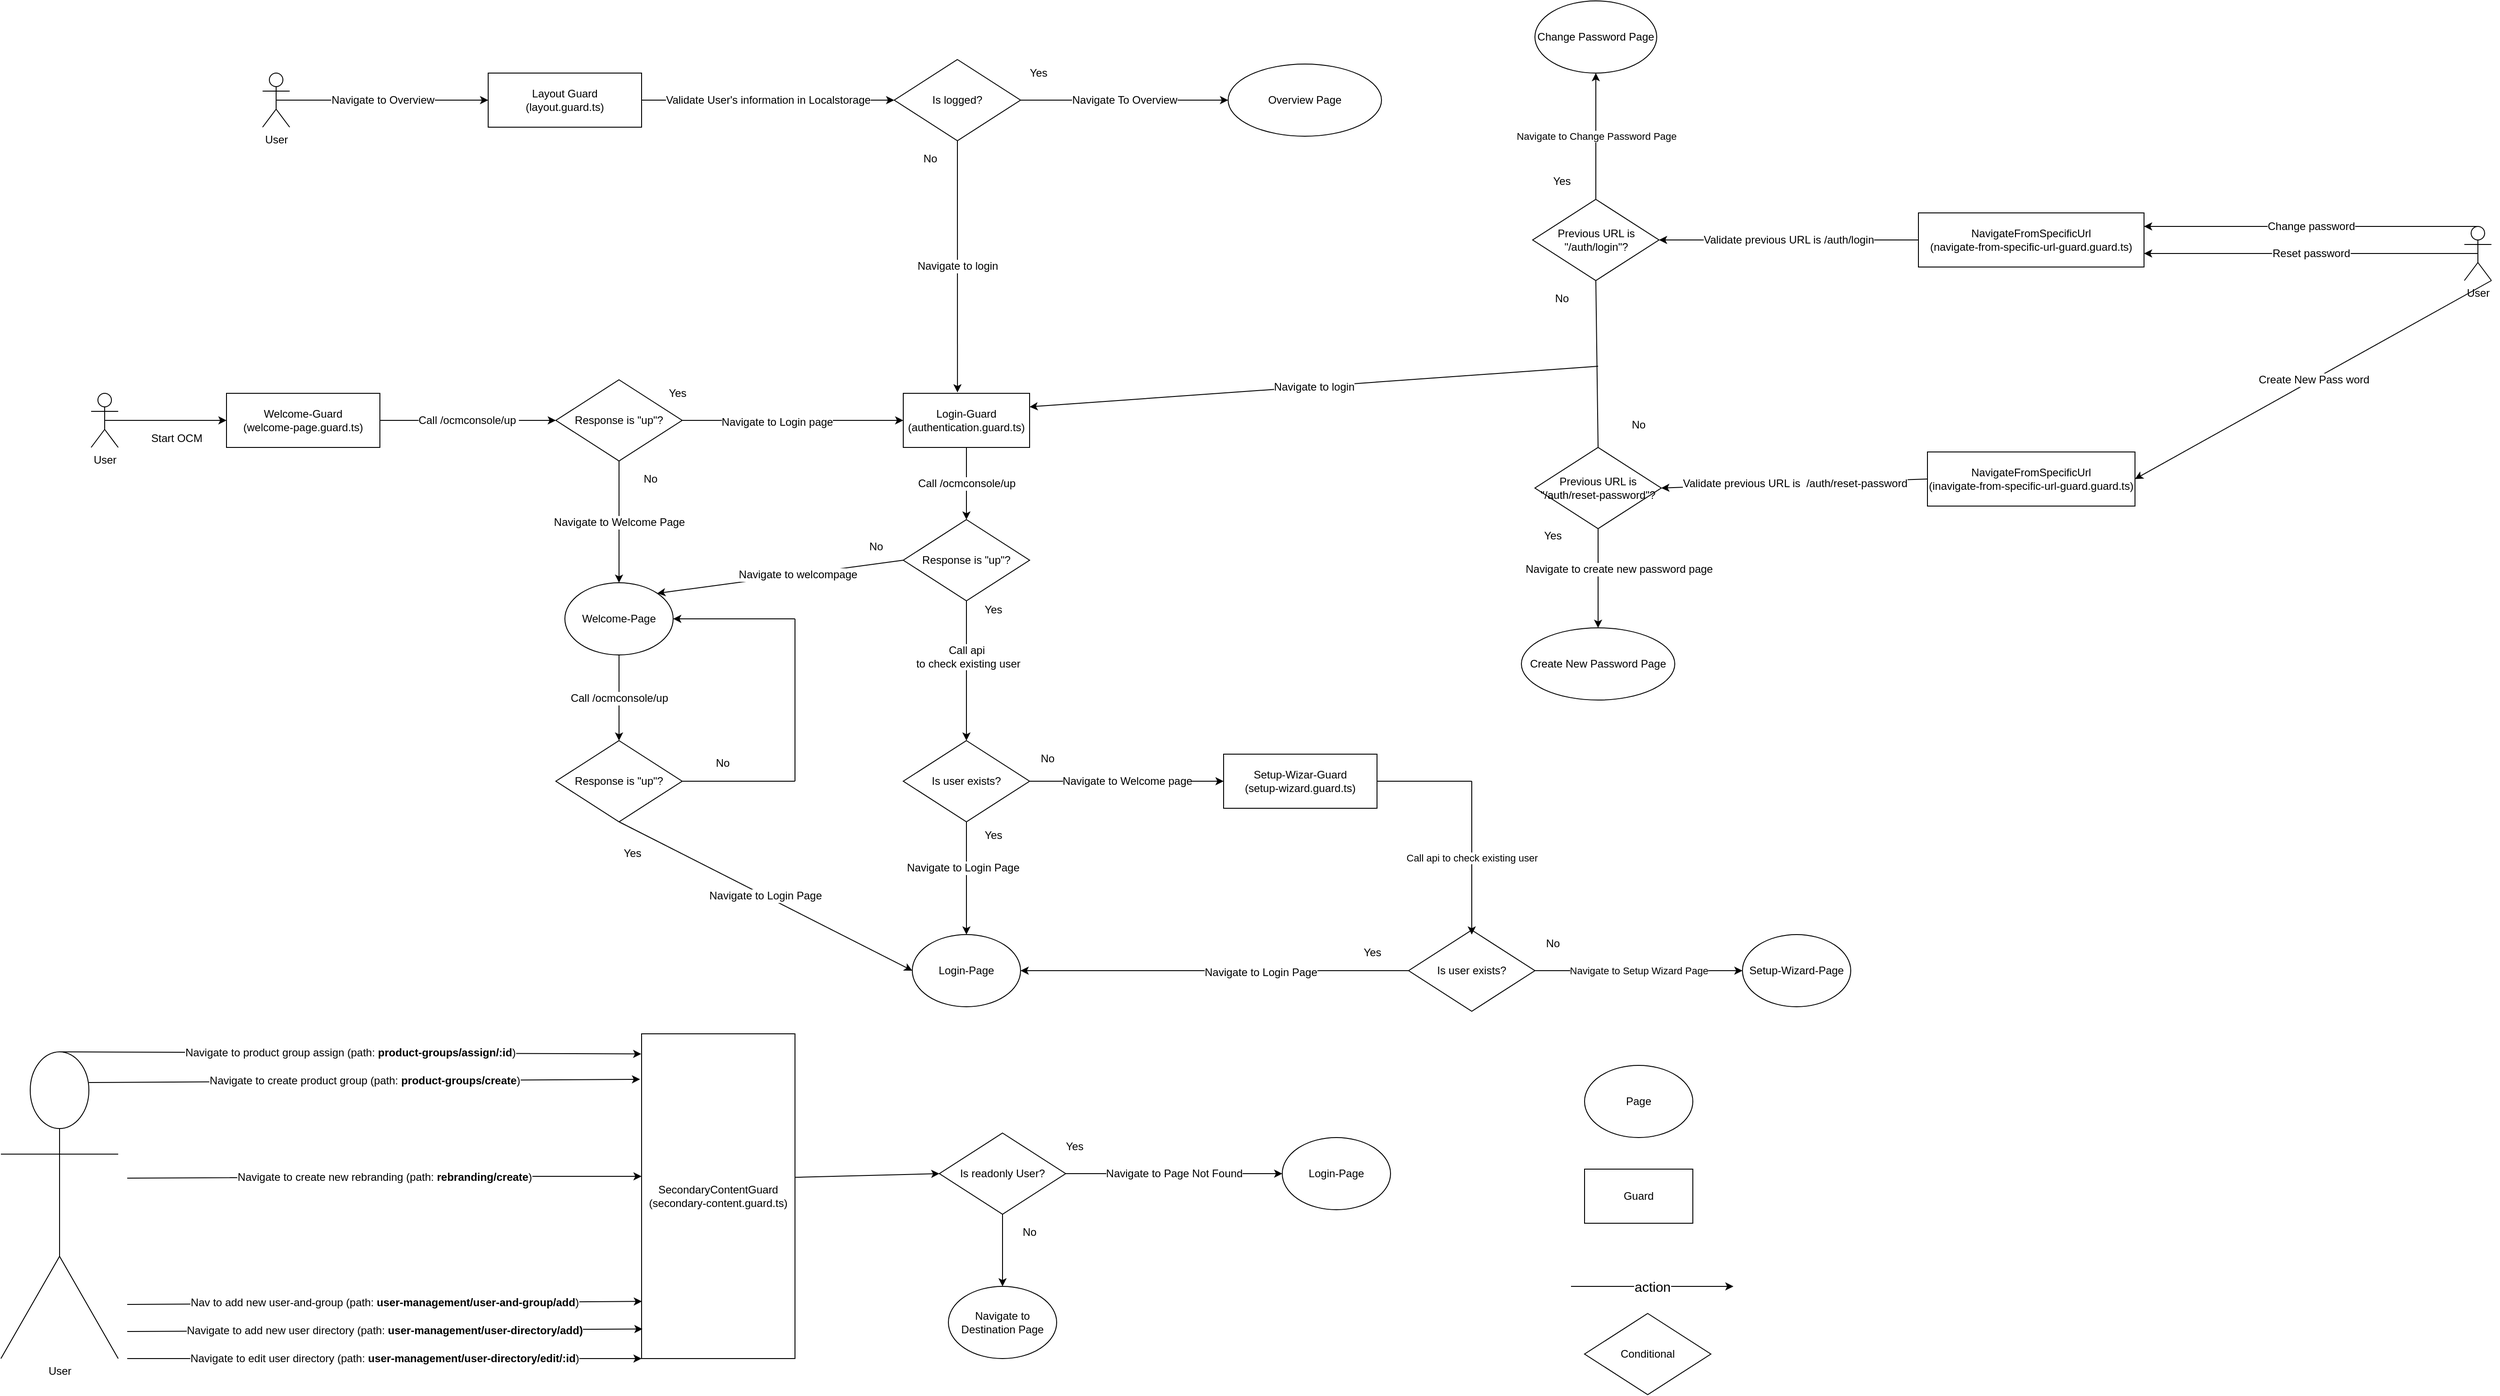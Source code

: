 <mxfile version="15.2.9" type="github">
  <diagram id="R2lEEEUBdFMjLlhIrx00" name="Page-1">
    <mxGraphModel dx="2035" dy="1266" grid="1" gridSize="10" guides="1" tooltips="1" connect="1" arrows="1" fold="1" page="0" pageScale="1" pageWidth="850" pageHeight="1100" math="0" shadow="0" extFonts="Permanent Marker^https://fonts.googleapis.com/css?family=Permanent+Marker">
      <root>
        <mxCell id="0" />
        <mxCell id="1" parent="0" />
        <mxCell id="M-KNJrDklRf5NZTeeunS-158" value="User&lt;br&gt;" style="shape=umlActor;verticalLabelPosition=bottom;verticalAlign=top;html=1;outlineConnect=0;sketch=0;direction=east;" vertex="1" parent="1">
          <mxGeometry x="2410" y="-135" width="30" height="60" as="geometry" />
        </mxCell>
        <mxCell id="M-KNJrDklRf5NZTeeunS-159" value="NavigateFromSpecificUrl&lt;br&gt;(navigate-from-specific-url-guard.guard.ts)" style="rounded=0;whiteSpace=wrap;html=1;sketch=0;direction=east;" vertex="1" parent="1">
          <mxGeometry x="1805" y="-150" width="250" height="60" as="geometry" />
        </mxCell>
        <mxCell id="M-KNJrDklRf5NZTeeunS-160" value="Change password" style="endArrow=classic;html=1;fontSize=12;exitX=0.5;exitY=0;exitDx=0;exitDy=0;exitPerimeter=0;sketch=0;entryX=1;entryY=0.25;entryDx=0;entryDy=0;" edge="1" parent="1" source="M-KNJrDklRf5NZTeeunS-158" target="M-KNJrDklRf5NZTeeunS-159">
          <mxGeometry relative="1" as="geometry">
            <mxPoint x="1205" y="-225" as="sourcePoint" />
            <mxPoint x="2220" y="-40" as="targetPoint" />
          </mxGeometry>
        </mxCell>
        <mxCell id="M-KNJrDklRf5NZTeeunS-161" value="Previous URL is &quot;/auth/login&quot;?" style="rhombus;whiteSpace=wrap;html=1;sketch=0;direction=east;" vertex="1" parent="1">
          <mxGeometry x="1377.5" y="-165" width="140" height="90" as="geometry" />
        </mxCell>
        <mxCell id="M-KNJrDklRf5NZTeeunS-162" value="Validate previous URL is /auth/login" style="endArrow=classic;html=1;fontSize=12;entryX=1;entryY=0.5;entryDx=0;entryDy=0;exitX=0;exitY=0.5;exitDx=0;exitDy=0;sketch=0;" edge="1" parent="1" source="M-KNJrDklRf5NZTeeunS-159" target="M-KNJrDklRf5NZTeeunS-161">
          <mxGeometry relative="1" as="geometry">
            <mxPoint x="1365" y="35" as="sourcePoint" />
            <mxPoint x="1605" y="35" as="targetPoint" />
          </mxGeometry>
        </mxCell>
        <mxCell id="M-KNJrDklRf5NZTeeunS-163" value="Change Password Page" style="ellipse;whiteSpace=wrap;html=1;sketch=0;direction=east;" vertex="1" parent="1">
          <mxGeometry x="1380" y="-385" width="135" height="80" as="geometry" />
        </mxCell>
        <mxCell id="M-KNJrDklRf5NZTeeunS-165" value="Navigate to Change Password Page" style="endArrow=classic;html=1;startArrow=none;sketch=0;entryX=0.5;entryY=1;entryDx=0;entryDy=0;exitX=0.5;exitY=0;exitDx=0;exitDy=0;" edge="1" parent="1" source="M-KNJrDklRf5NZTeeunS-161" target="M-KNJrDklRf5NZTeeunS-163">
          <mxGeometry width="50" height="50" relative="1" as="geometry">
            <mxPoint x="1445" y="35" as="sourcePoint" />
            <mxPoint x="1535" y="-55" as="targetPoint" />
          </mxGeometry>
        </mxCell>
        <mxCell id="M-KNJrDklRf5NZTeeunS-171" value="NavigateFromSpecificUrl&lt;br&gt;(inavigate-from-specific-url-guard.guard.ts)" style="rounded=0;whiteSpace=wrap;html=1;sketch=0;direction=east;" vertex="1" parent="1">
          <mxGeometry x="1815" y="115" width="230" height="60" as="geometry" />
        </mxCell>
        <mxCell id="M-KNJrDklRf5NZTeeunS-172" value="Previous URL is &quot;/auth/reset-password&quot;?" style="rhombus;whiteSpace=wrap;html=1;sketch=0;direction=east;" vertex="1" parent="1">
          <mxGeometry x="1380" y="110" width="140" height="90" as="geometry" />
        </mxCell>
        <mxCell id="M-KNJrDklRf5NZTeeunS-173" value="Validate previous URL is&amp;nbsp; /auth/reset-password" style="endArrow=classic;html=1;fontSize=12;exitX=0;exitY=0.5;exitDx=0;exitDy=0;sketch=0;entryX=1;entryY=0.5;entryDx=0;entryDy=0;" edge="1" parent="1" source="M-KNJrDklRf5NZTeeunS-171" target="M-KNJrDklRf5NZTeeunS-172">
          <mxGeometry relative="1" as="geometry">
            <mxPoint x="1365" y="280" as="sourcePoint" />
            <mxPoint x="1560" y="180" as="targetPoint" />
          </mxGeometry>
        </mxCell>
        <mxCell id="M-KNJrDklRf5NZTeeunS-174" value="Create New Password Page" style="ellipse;whiteSpace=wrap;html=1;sketch=0;direction=east;" vertex="1" parent="1">
          <mxGeometry x="1365" y="310" width="170" height="80" as="geometry" />
        </mxCell>
        <mxCell id="M-KNJrDklRf5NZTeeunS-175" value="" style="endArrow=classic;html=1;startArrow=none;entryX=0.5;entryY=0;entryDx=0;entryDy=0;sketch=0;exitX=0.5;exitY=1;exitDx=0;exitDy=0;" edge="1" parent="1" source="M-KNJrDklRf5NZTeeunS-172" target="M-KNJrDklRf5NZTeeunS-174">
          <mxGeometry width="50" height="50" relative="1" as="geometry">
            <mxPoint x="1370" y="240" as="sourcePoint" />
            <mxPoint x="2225" y="305" as="targetPoint" />
          </mxGeometry>
        </mxCell>
        <mxCell id="M-KNJrDklRf5NZTeeunS-176" value="Navigate to create new password page" style="edgeLabel;html=1;align=center;verticalAlign=middle;resizable=0;points=[];fontSize=12;" vertex="1" connectable="0" parent="M-KNJrDklRf5NZTeeunS-175">
          <mxGeometry x="-0.184" y="-4" relative="1" as="geometry">
            <mxPoint x="27" as="offset" />
          </mxGeometry>
        </mxCell>
        <mxCell id="M-KNJrDklRf5NZTeeunS-177" value="Yes" style="text;html=1;strokeColor=none;fillColor=none;align=center;verticalAlign=middle;whiteSpace=wrap;rounded=0;sketch=0;direction=east;" vertex="1" parent="1">
          <mxGeometry x="1310" y="200" width="180" height="15" as="geometry" />
        </mxCell>
        <mxCell id="M-KNJrDklRf5NZTeeunS-180" value="No" style="text;html=1;strokeColor=none;fillColor=none;align=center;verticalAlign=middle;whiteSpace=wrap;rounded=0;sketch=0;direction=east;" vertex="1" parent="1">
          <mxGeometry x="1405" y="70" width="180" height="30" as="geometry" />
        </mxCell>
        <mxCell id="M-KNJrDklRf5NZTeeunS-181" value="Create New Pass word" style="endArrow=classic;html=1;fontSize=12;entryX=1;entryY=0.5;entryDx=0;entryDy=0;exitX=1;exitY=1;exitDx=0;exitDy=0;sketch=0;exitPerimeter=0;" edge="1" parent="1" source="M-KNJrDklRf5NZTeeunS-158" target="M-KNJrDklRf5NZTeeunS-171">
          <mxGeometry relative="1" as="geometry">
            <mxPoint x="1005" y="-105" as="sourcePoint" />
            <mxPoint x="1245" y="-105" as="targetPoint" />
          </mxGeometry>
        </mxCell>
        <mxCell id="M-KNJrDklRf5NZTeeunS-182" value="Reset password" style="endArrow=classic;html=1;fontSize=12;entryX=1;entryY=0.75;entryDx=0;entryDy=0;exitX=0.5;exitY=0.5;exitDx=0;exitDy=0;sketch=0;exitPerimeter=0;" edge="1" parent="1" source="M-KNJrDklRf5NZTeeunS-158" target="M-KNJrDklRf5NZTeeunS-159">
          <mxGeometry relative="1" as="geometry">
            <mxPoint x="997.5" y="-129" as="sourcePoint" />
            <mxPoint x="1242.93" y="-127.02" as="targetPoint" />
          </mxGeometry>
        </mxCell>
        <mxCell id="M-KNJrDklRf5NZTeeunS-3" value="" style="endArrow=classic;html=1;exitX=0.5;exitY=0.5;exitDx=0;exitDy=0;exitPerimeter=0;entryX=0;entryY=0.5;entryDx=0;entryDy=0;" edge="1" parent="1" source="M-KNJrDklRf5NZTeeunS-4" target="M-KNJrDklRf5NZTeeunS-6">
          <mxGeometry width="50" height="50" relative="1" as="geometry">
            <mxPoint x="-30" y="80" as="sourcePoint" />
            <mxPoint x="-50" y="80" as="targetPoint" />
          </mxGeometry>
        </mxCell>
        <mxCell id="M-KNJrDklRf5NZTeeunS-4" value="User&lt;br&gt;" style="shape=umlActor;verticalLabelPosition=bottom;verticalAlign=top;html=1;outlineConnect=0;" vertex="1" parent="1">
          <mxGeometry x="-220" y="50" width="30" height="60" as="geometry" />
        </mxCell>
        <mxCell id="M-KNJrDklRf5NZTeeunS-5" value="Start OCM" style="text;html=1;strokeColor=none;fillColor=none;align=center;verticalAlign=middle;whiteSpace=wrap;rounded=0;" vertex="1" parent="1">
          <mxGeometry x="-160" y="90" width="70" height="20" as="geometry" />
        </mxCell>
        <mxCell id="M-KNJrDklRf5NZTeeunS-6" value="Welcome-Guard&lt;br&gt;(welcome-page.guard.ts)" style="rounded=0;whiteSpace=wrap;html=1;" vertex="1" parent="1">
          <mxGeometry x="-70" y="50" width="170" height="60" as="geometry" />
        </mxCell>
        <mxCell id="M-KNJrDklRf5NZTeeunS-7" value="" style="endArrow=classic;html=1;entryX=0;entryY=0.5;entryDx=0;entryDy=0;exitX=1;exitY=0.5;exitDx=0;exitDy=0;" edge="1" parent="1" source="M-KNJrDklRf5NZTeeunS-41" target="M-KNJrDklRf5NZTeeunS-9">
          <mxGeometry width="50" height="50" relative="1" as="geometry">
            <mxPoint x="480" y="80" as="sourcePoint" />
            <mxPoint x="600" y="80" as="targetPoint" />
          </mxGeometry>
        </mxCell>
        <mxCell id="M-KNJrDklRf5NZTeeunS-54" value="Text" style="edgeLabel;html=1;align=center;verticalAlign=middle;resizable=0;points=[];" vertex="1" connectable="0" parent="M-KNJrDklRf5NZTeeunS-7">
          <mxGeometry x="-0.2" y="-3" relative="1" as="geometry">
            <mxPoint as="offset" />
          </mxGeometry>
        </mxCell>
        <mxCell id="M-KNJrDklRf5NZTeeunS-55" value="Text" style="edgeLabel;html=1;align=center;verticalAlign=middle;resizable=0;points=[];" vertex="1" connectable="0" parent="M-KNJrDklRf5NZTeeunS-7">
          <mxGeometry x="-0.167" y="-5" relative="1" as="geometry">
            <mxPoint as="offset" />
          </mxGeometry>
        </mxCell>
        <mxCell id="M-KNJrDklRf5NZTeeunS-56" value="&lt;span style=&quot;font-size: 12px;&quot;&gt;Navigate to Login page&lt;/span&gt;" style="edgeLabel;html=1;align=center;verticalAlign=middle;resizable=0;points=[];fontSize=12;" vertex="1" connectable="0" parent="M-KNJrDklRf5NZTeeunS-7">
          <mxGeometry x="-0.143" y="-2" relative="1" as="geometry">
            <mxPoint as="offset" />
          </mxGeometry>
        </mxCell>
        <mxCell id="M-KNJrDklRf5NZTeeunS-9" value="Login-Guard&lt;br&gt;(authentication.guard.ts)&lt;br&gt;" style="rounded=0;whiteSpace=wrap;html=1;" vertex="1" parent="1">
          <mxGeometry x="680" y="50" width="140" height="60" as="geometry" />
        </mxCell>
        <mxCell id="M-KNJrDklRf5NZTeeunS-12" value="Welcome-Page" style="ellipse;whiteSpace=wrap;html=1;" vertex="1" parent="1">
          <mxGeometry x="305" y="260" width="120" height="80" as="geometry" />
        </mxCell>
        <mxCell id="M-KNJrDklRf5NZTeeunS-16" value="Login-Page" style="ellipse;whiteSpace=wrap;html=1;" vertex="1" parent="1">
          <mxGeometry x="690" y="650" width="120" height="80" as="geometry" />
        </mxCell>
        <mxCell id="M-KNJrDklRf5NZTeeunS-23" value="Response is &quot;up&quot;?" style="rhombus;whiteSpace=wrap;html=1;" vertex="1" parent="1">
          <mxGeometry x="680" y="190" width="140" height="90" as="geometry" />
        </mxCell>
        <mxCell id="M-KNJrDklRf5NZTeeunS-25" value="&lt;font style=&quot;font-size: 12px&quot;&gt;Call /ocmconsole/up&lt;/font&gt;" style="endArrow=classic;html=1;entryX=0.5;entryY=0;entryDx=0;entryDy=0;exitX=0.5;exitY=1;exitDx=0;exitDy=0;" edge="1" parent="1" source="M-KNJrDklRf5NZTeeunS-9" target="M-KNJrDklRf5NZTeeunS-23">
          <mxGeometry width="50" height="50" relative="1" as="geometry">
            <mxPoint x="445" y="310" as="sourcePoint" />
            <mxPoint x="690" y="360" as="targetPoint" />
          </mxGeometry>
        </mxCell>
        <mxCell id="M-KNJrDklRf5NZTeeunS-26" value="" style="endArrow=classic;html=1;exitX=0.5;exitY=1;exitDx=0;exitDy=0;entryX=0.5;entryY=0;entryDx=0;entryDy=0;" edge="1" parent="1" source="M-KNJrDklRf5NZTeeunS-23" target="M-KNJrDklRf5NZTeeunS-30">
          <mxGeometry width="50" height="50" relative="1" as="geometry">
            <mxPoint x="740" y="340" as="sourcePoint" />
            <mxPoint x="750" y="360" as="targetPoint" />
          </mxGeometry>
        </mxCell>
        <mxCell id="M-KNJrDklRf5NZTeeunS-43" value="&lt;span style=&quot;font-size: 12px&quot;&gt;Call api&lt;br&gt;&amp;nbsp;to check existing user&lt;/span&gt;" style="edgeLabel;html=1;align=center;verticalAlign=middle;resizable=0;points=[];" vertex="1" connectable="0" parent="M-KNJrDklRf5NZTeeunS-26">
          <mxGeometry x="-0.4" y="-4" relative="1" as="geometry">
            <mxPoint x="4" y="15" as="offset" />
          </mxGeometry>
        </mxCell>
        <mxCell id="M-KNJrDklRf5NZTeeunS-27" value="Yes" style="text;html=1;strokeColor=none;fillColor=none;align=center;verticalAlign=middle;whiteSpace=wrap;rounded=0;" vertex="1" parent="1">
          <mxGeometry x="690" y="480" width="180" height="20" as="geometry" />
        </mxCell>
        <mxCell id="M-KNJrDklRf5NZTeeunS-28" value="No" style="text;html=1;strokeColor=none;fillColor=none;align=center;verticalAlign=middle;whiteSpace=wrap;rounded=0;" vertex="1" parent="1">
          <mxGeometry x="560" y="210" width="180" height="20" as="geometry" />
        </mxCell>
        <mxCell id="M-KNJrDklRf5NZTeeunS-29" value="" style="endArrow=classic;html=1;exitX=0;exitY=0.5;exitDx=0;exitDy=0;entryX=1;entryY=0;entryDx=0;entryDy=0;" edge="1" parent="1" source="M-KNJrDklRf5NZTeeunS-23" target="M-KNJrDklRf5NZTeeunS-12">
          <mxGeometry width="50" height="50" relative="1" as="geometry">
            <mxPoint x="760" y="290" as="sourcePoint" />
            <mxPoint x="930" y="235" as="targetPoint" />
          </mxGeometry>
        </mxCell>
        <mxCell id="M-KNJrDklRf5NZTeeunS-45" value="&lt;span style=&quot;font-size: 12px&quot;&gt;Navigate to welcompage&lt;/span&gt;" style="edgeLabel;html=1;align=center;verticalAlign=middle;resizable=0;points=[];" vertex="1" connectable="0" parent="M-KNJrDklRf5NZTeeunS-29">
          <mxGeometry x="-0.143" relative="1" as="geometry">
            <mxPoint as="offset" />
          </mxGeometry>
        </mxCell>
        <mxCell id="M-KNJrDklRf5NZTeeunS-32" value="" style="endArrow=classic;html=1;exitX=0.5;exitY=1;exitDx=0;exitDy=0;entryX=0.5;entryY=0;entryDx=0;entryDy=0;startArrow=none;" edge="1" parent="1" source="M-KNJrDklRf5NZTeeunS-30" target="M-KNJrDklRf5NZTeeunS-16">
          <mxGeometry width="50" height="50" relative="1" as="geometry">
            <mxPoint x="750" y="450" as="sourcePoint" />
            <mxPoint x="750" y="530" as="targetPoint" />
          </mxGeometry>
        </mxCell>
        <mxCell id="M-KNJrDklRf5NZTeeunS-79" value="Navigate to Login Page" style="edgeLabel;html=1;align=center;verticalAlign=middle;resizable=0;points=[];fontSize=12;" vertex="1" connectable="0" parent="M-KNJrDklRf5NZTeeunS-32">
          <mxGeometry x="-0.184" y="-4" relative="1" as="geometry">
            <mxPoint as="offset" />
          </mxGeometry>
        </mxCell>
        <mxCell id="M-KNJrDklRf5NZTeeunS-33" value="Yes" style="text;html=1;strokeColor=none;fillColor=none;align=center;verticalAlign=middle;whiteSpace=wrap;rounded=0;" vertex="1" parent="1">
          <mxGeometry x="690" y="280" width="180" height="20" as="geometry" />
        </mxCell>
        <mxCell id="M-KNJrDklRf5NZTeeunS-36" value="&lt;font style=&quot;font-size: 12px&quot;&gt;Navigate to Welcome page&lt;/font&gt;" style="endArrow=classic;html=1;exitX=1;exitY=0.5;exitDx=0;exitDy=0;entryX=0;entryY=0.5;entryDx=0;entryDy=0;" edge="1" parent="1" source="M-KNJrDklRf5NZTeeunS-30" target="M-KNJrDklRf5NZTeeunS-39">
          <mxGeometry width="50" height="50" relative="1" as="geometry">
            <mxPoint x="830" y="245" as="sourcePoint" />
            <mxPoint x="960" y="405" as="targetPoint" />
          </mxGeometry>
        </mxCell>
        <mxCell id="M-KNJrDklRf5NZTeeunS-37" value="Setup-Wizard-Page" style="ellipse;whiteSpace=wrap;html=1;" vertex="1" parent="1">
          <mxGeometry x="1610" y="650" width="120" height="80" as="geometry" />
        </mxCell>
        <mxCell id="M-KNJrDklRf5NZTeeunS-38" value="No" style="text;html=1;strokeColor=none;fillColor=none;align=center;verticalAlign=middle;whiteSpace=wrap;rounded=0;" vertex="1" parent="1">
          <mxGeometry x="750" y="445" width="180" height="20" as="geometry" />
        </mxCell>
        <mxCell id="M-KNJrDklRf5NZTeeunS-39" value="Setup-Wizar-Guard&lt;br&gt;(setup-wizard.guard.ts)" style="rounded=0;whiteSpace=wrap;html=1;" vertex="1" parent="1">
          <mxGeometry x="1035" y="450" width="170" height="60" as="geometry" />
        </mxCell>
        <mxCell id="M-KNJrDklRf5NZTeeunS-41" value="Response is &quot;up&quot;?" style="rhombus;whiteSpace=wrap;html=1;" vertex="1" parent="1">
          <mxGeometry x="295" y="35" width="140" height="90" as="geometry" />
        </mxCell>
        <mxCell id="M-KNJrDklRf5NZTeeunS-42" value="&lt;font style=&quot;font-size: 12px&quot;&gt;Navigate to Welcome Page&lt;/font&gt;" style="endArrow=classic;html=1;exitX=0.5;exitY=1;exitDx=0;exitDy=0;entryX=0.5;entryY=0;entryDx=0;entryDy=0;" edge="1" parent="1" source="M-KNJrDklRf5NZTeeunS-41" target="M-KNJrDklRf5NZTeeunS-12">
          <mxGeometry width="50" height="50" relative="1" as="geometry">
            <mxPoint x="362.5" y="150" as="sourcePoint" />
            <mxPoint x="320" y="240" as="targetPoint" />
          </mxGeometry>
        </mxCell>
        <mxCell id="M-KNJrDklRf5NZTeeunS-30" value="Is user exists?" style="rhombus;whiteSpace=wrap;html=1;" vertex="1" parent="1">
          <mxGeometry x="680" y="435" width="140" height="90" as="geometry" />
        </mxCell>
        <mxCell id="M-KNJrDklRf5NZTeeunS-49" style="edgeStyle=orthogonalEdgeStyle;rounded=0;orthogonalLoop=1;jettySize=auto;html=1;exitX=0.5;exitY=1;exitDx=0;exitDy=0;" edge="1" parent="1" source="M-KNJrDklRf5NZTeeunS-38" target="M-KNJrDklRf5NZTeeunS-38">
          <mxGeometry relative="1" as="geometry" />
        </mxCell>
        <mxCell id="M-KNJrDklRf5NZTeeunS-50" value="Yes" style="text;html=1;strokeColor=none;fillColor=none;align=center;verticalAlign=middle;whiteSpace=wrap;rounded=0;" vertex="1" parent="1">
          <mxGeometry x="690" y="530" width="180" height="20" as="geometry" />
        </mxCell>
        <mxCell id="M-KNJrDklRf5NZTeeunS-51" value="&lt;font style=&quot;font-size: 12px&quot;&gt;Call /ocmconsole/up&amp;nbsp;&lt;/font&gt;" style="endArrow=classic;html=1;exitX=1;exitY=0.5;exitDx=0;exitDy=0;entryX=0;entryY=0.5;entryDx=0;entryDy=0;" edge="1" parent="1" source="M-KNJrDklRf5NZTeeunS-6" target="M-KNJrDklRf5NZTeeunS-41">
          <mxGeometry width="50" height="50" relative="1" as="geometry">
            <mxPoint x="390" y="215" as="sourcePoint" />
            <mxPoint x="395" y="280" as="targetPoint" />
          </mxGeometry>
        </mxCell>
        <mxCell id="M-KNJrDklRf5NZTeeunS-52" value="Yes" style="text;html=1;strokeColor=none;fillColor=none;align=center;verticalAlign=middle;whiteSpace=wrap;rounded=0;" vertex="1" parent="1">
          <mxGeometry x="340" y="40" width="180" height="20" as="geometry" />
        </mxCell>
        <mxCell id="M-KNJrDklRf5NZTeeunS-58" value="&#xa;&#xa;&lt;span style=&quot;color: rgb(0, 0, 0); font-family: helvetica; font-size: 12px; font-style: normal; font-weight: 400; letter-spacing: normal; text-align: center; text-indent: 0px; text-transform: none; word-spacing: 0px; background-color: rgb(255, 255, 255); display: inline; float: none;&quot;&gt;Response is &quot;up&quot;?&lt;/span&gt;&#xa;&#xa;" style="rhombus;whiteSpace=wrap;html=1;" vertex="1" parent="1">
          <mxGeometry x="295" y="435" width="140" height="90" as="geometry" />
        </mxCell>
        <mxCell id="M-KNJrDklRf5NZTeeunS-59" value="&lt;font style=&quot;font-size: 12px&quot;&gt;Call /ocmconsole/up&lt;/font&gt;" style="endArrow=classic;html=1;exitX=0.5;exitY=1;exitDx=0;exitDy=0;entryX=0.5;entryY=0;entryDx=0;entryDy=0;" edge="1" parent="1" source="M-KNJrDklRf5NZTeeunS-12" target="M-KNJrDklRf5NZTeeunS-58">
          <mxGeometry width="50" height="50" relative="1" as="geometry">
            <mxPoint x="375" y="135" as="sourcePoint" />
            <mxPoint x="375" y="270" as="targetPoint" />
          </mxGeometry>
        </mxCell>
        <mxCell id="M-KNJrDklRf5NZTeeunS-68" value="&lt;font style=&quot;font-size: 12px&quot;&gt;Navigate to Login Page&lt;/font&gt;" style="endArrow=classic;html=1;exitX=0.5;exitY=1;exitDx=0;exitDy=0;entryX=0;entryY=0.5;entryDx=0;entryDy=0;" edge="1" parent="1" source="M-KNJrDklRf5NZTeeunS-58" target="M-KNJrDklRf5NZTeeunS-16">
          <mxGeometry relative="1" as="geometry">
            <mxPoint x="610" y="360" as="sourcePoint" />
            <mxPoint x="710" y="360" as="targetPoint" />
          </mxGeometry>
        </mxCell>
        <mxCell id="M-KNJrDklRf5NZTeeunS-70" value="Yes" style="text;html=1;strokeColor=none;fillColor=none;align=center;verticalAlign=middle;whiteSpace=wrap;rounded=0;" vertex="1" parent="1">
          <mxGeometry x="290" y="550" width="180" height="20" as="geometry" />
        </mxCell>
        <mxCell id="M-KNJrDklRf5NZTeeunS-71" value="No" style="text;html=1;strokeColor=none;fillColor=none;align=center;verticalAlign=middle;whiteSpace=wrap;rounded=0;" vertex="1" parent="1">
          <mxGeometry x="310" y="135" width="180" height="20" as="geometry" />
        </mxCell>
        <mxCell id="M-KNJrDklRf5NZTeeunS-74" value="" style="endArrow=none;html=1;exitX=1;exitY=0.5;exitDx=0;exitDy=0;" edge="1" parent="1" source="M-KNJrDklRf5NZTeeunS-58">
          <mxGeometry width="50" height="50" relative="1" as="geometry">
            <mxPoint x="630" y="380" as="sourcePoint" />
            <mxPoint x="560" y="480" as="targetPoint" />
          </mxGeometry>
        </mxCell>
        <mxCell id="M-KNJrDklRf5NZTeeunS-75" value="" style="endArrow=classic;html=1;entryX=1;entryY=0.5;entryDx=0;entryDy=0;" edge="1" parent="1" target="M-KNJrDklRf5NZTeeunS-12">
          <mxGeometry width="50" height="50" relative="1" as="geometry">
            <mxPoint x="560" y="300" as="sourcePoint" />
            <mxPoint x="560" y="320" as="targetPoint" />
          </mxGeometry>
        </mxCell>
        <mxCell id="M-KNJrDklRf5NZTeeunS-76" value="" style="endArrow=none;html=1;" edge="1" parent="1">
          <mxGeometry width="50" height="50" relative="1" as="geometry">
            <mxPoint x="560" y="480" as="sourcePoint" />
            <mxPoint x="560" y="300" as="targetPoint" />
          </mxGeometry>
        </mxCell>
        <mxCell id="M-KNJrDklRf5NZTeeunS-77" value="No" style="text;html=1;strokeColor=none;fillColor=none;align=center;verticalAlign=middle;whiteSpace=wrap;rounded=0;" vertex="1" parent="1">
          <mxGeometry x="390" y="450" width="180" height="20" as="geometry" />
        </mxCell>
        <mxCell id="M-KNJrDklRf5NZTeeunS-80" value="Is user exists?" style="rhombus;whiteSpace=wrap;html=1;" vertex="1" parent="1">
          <mxGeometry x="1240" y="645" width="140" height="90" as="geometry" />
        </mxCell>
        <mxCell id="M-KNJrDklRf5NZTeeunS-87" value="" style="endArrow=classic;html=1;exitX=0;exitY=0.5;exitDx=0;exitDy=0;startArrow=none;entryX=1;entryY=0.5;entryDx=0;entryDy=0;" edge="1" parent="1" source="M-KNJrDklRf5NZTeeunS-80" target="M-KNJrDklRf5NZTeeunS-16">
          <mxGeometry width="50" height="50" relative="1" as="geometry">
            <mxPoint x="760" y="535" as="sourcePoint" />
            <mxPoint x="1530" y="650" as="targetPoint" />
          </mxGeometry>
        </mxCell>
        <mxCell id="M-KNJrDklRf5NZTeeunS-89" value="Text" style="edgeLabel;html=1;align=center;verticalAlign=middle;resizable=0;points=[];fontSize=12;" vertex="1" connectable="0" parent="M-KNJrDklRf5NZTeeunS-87">
          <mxGeometry x="-0.168" y="3" relative="1" as="geometry">
            <mxPoint as="offset" />
          </mxGeometry>
        </mxCell>
        <mxCell id="M-KNJrDklRf5NZTeeunS-90" value="Navigate to Login Page" style="edgeLabel;html=1;align=center;verticalAlign=middle;resizable=0;points=[];fontSize=12;" vertex="1" connectable="0" parent="M-KNJrDklRf5NZTeeunS-87">
          <mxGeometry x="-0.236" y="2" relative="1" as="geometry">
            <mxPoint as="offset" />
          </mxGeometry>
        </mxCell>
        <mxCell id="M-KNJrDklRf5NZTeeunS-91" value="" style="endArrow=none;html=1;fontSize=12;entryX=1;entryY=0.5;entryDx=0;entryDy=0;" edge="1" parent="1" target="M-KNJrDklRf5NZTeeunS-39">
          <mxGeometry width="50" height="50" relative="1" as="geometry">
            <mxPoint x="1310" y="480" as="sourcePoint" />
            <mxPoint x="1060" y="410" as="targetPoint" />
          </mxGeometry>
        </mxCell>
        <mxCell id="M-KNJrDklRf5NZTeeunS-92" value="" style="endArrow=classic;html=1;fontSize=12;" edge="1" parent="1">
          <mxGeometry relative="1" as="geometry">
            <mxPoint x="1310" y="480" as="sourcePoint" />
            <mxPoint x="1310" y="650" as="targetPoint" />
          </mxGeometry>
        </mxCell>
        <mxCell id="M-KNJrDklRf5NZTeeunS-93" value="Call api to check existing user" style="edgeLabel;resizable=0;html=1;align=center;verticalAlign=middle;" connectable="0" vertex="1" parent="M-KNJrDklRf5NZTeeunS-92">
          <mxGeometry relative="1" as="geometry" />
        </mxCell>
        <mxCell id="M-KNJrDklRf5NZTeeunS-94" value="Yes" style="text;html=1;strokeColor=none;fillColor=none;align=center;verticalAlign=middle;whiteSpace=wrap;rounded=0;" vertex="1" parent="1">
          <mxGeometry x="1110" y="660" width="180" height="20" as="geometry" />
        </mxCell>
        <mxCell id="M-KNJrDklRf5NZTeeunS-95" value="No" style="text;html=1;strokeColor=none;fillColor=none;align=center;verticalAlign=middle;whiteSpace=wrap;rounded=0;" vertex="1" parent="1">
          <mxGeometry x="1310" y="650" width="180" height="20" as="geometry" />
        </mxCell>
        <mxCell id="M-KNJrDklRf5NZTeeunS-96" value="" style="endArrow=classic;html=1;fontSize=12;exitX=1;exitY=0.5;exitDx=0;exitDy=0;entryX=0;entryY=0.5;entryDx=0;entryDy=0;" edge="1" parent="1" source="M-KNJrDklRf5NZTeeunS-80" target="M-KNJrDklRf5NZTeeunS-37">
          <mxGeometry relative="1" as="geometry">
            <mxPoint x="950" y="510" as="sourcePoint" />
            <mxPoint x="1490" y="690" as="targetPoint" />
          </mxGeometry>
        </mxCell>
        <mxCell id="M-KNJrDklRf5NZTeeunS-97" value="Navigate to Setup Wizard Page" style="edgeLabel;resizable=0;html=1;align=center;verticalAlign=middle;" connectable="0" vertex="1" parent="M-KNJrDklRf5NZTeeunS-96">
          <mxGeometry relative="1" as="geometry" />
        </mxCell>
        <mxCell id="M-KNJrDklRf5NZTeeunS-147" value="User&lt;br&gt;" style="shape=umlActor;verticalLabelPosition=bottom;verticalAlign=top;html=1;outlineConnect=0;" vertex="1" parent="1">
          <mxGeometry x="-30" y="-305" width="30" height="60" as="geometry" />
        </mxCell>
        <mxCell id="M-KNJrDklRf5NZTeeunS-148" value="Navigate to Overview" style="endArrow=classic;html=1;fontSize=12;exitX=0.5;exitY=0.5;exitDx=0;exitDy=0;exitPerimeter=0;entryX=0;entryY=0.5;entryDx=0;entryDy=0;" edge="1" parent="1" source="M-KNJrDklRf5NZTeeunS-147" target="M-KNJrDklRf5NZTeeunS-149">
          <mxGeometry relative="1" as="geometry">
            <mxPoint x="-10" y="-275.5" as="sourcePoint" />
            <mxPoint x="210" y="-275.5" as="targetPoint" />
          </mxGeometry>
        </mxCell>
        <mxCell id="M-KNJrDklRf5NZTeeunS-149" value="Layout Guard&lt;br&gt;(layout.guard.ts)" style="rounded=0;whiteSpace=wrap;html=1;" vertex="1" parent="1">
          <mxGeometry x="220" y="-305" width="170" height="60" as="geometry" />
        </mxCell>
        <mxCell id="M-KNJrDklRf5NZTeeunS-150" value="Is logged?" style="rhombus;whiteSpace=wrap;html=1;" vertex="1" parent="1">
          <mxGeometry x="670" y="-320" width="140" height="90" as="geometry" />
        </mxCell>
        <mxCell id="M-KNJrDklRf5NZTeeunS-151" value="Validate User&#39;s information in Localstorage" style="endArrow=classic;html=1;fontSize=12;exitX=1;exitY=0.5;exitDx=0;exitDy=0;entryX=0;entryY=0.5;entryDx=0;entryDy=0;" edge="1" parent="1" source="M-KNJrDklRf5NZTeeunS-149" target="M-KNJrDklRf5NZTeeunS-150">
          <mxGeometry relative="1" as="geometry">
            <mxPoint x="310" y="-285" as="sourcePoint" />
            <mxPoint x="410" y="-285" as="targetPoint" />
          </mxGeometry>
        </mxCell>
        <mxCell id="M-KNJrDklRf5NZTeeunS-152" value="Navigate To Overview" style="endArrow=classic;html=1;fontSize=12;exitX=1;exitY=0.5;exitDx=0;exitDy=0;entryX=0;entryY=0.5;entryDx=0;entryDy=0;" edge="1" parent="1" source="M-KNJrDklRf5NZTeeunS-150" target="M-KNJrDklRf5NZTeeunS-157">
          <mxGeometry relative="1" as="geometry">
            <mxPoint x="400" y="-265" as="sourcePoint" />
            <mxPoint x="1020" y="-275" as="targetPoint" />
          </mxGeometry>
        </mxCell>
        <mxCell id="M-KNJrDklRf5NZTeeunS-153" value="Yes" style="text;html=1;strokeColor=none;fillColor=none;align=center;verticalAlign=middle;whiteSpace=wrap;rounded=0;" vertex="1" parent="1">
          <mxGeometry x="740" y="-320" width="180" height="30" as="geometry" />
        </mxCell>
        <mxCell id="M-KNJrDklRf5NZTeeunS-154" value="No" style="text;html=1;strokeColor=none;fillColor=none;align=center;verticalAlign=middle;whiteSpace=wrap;rounded=0;" vertex="1" parent="1">
          <mxGeometry x="620" y="-225" width="180" height="30" as="geometry" />
        </mxCell>
        <mxCell id="M-KNJrDklRf5NZTeeunS-155" value="Navigate to login" style="endArrow=classic;html=1;fontSize=12;exitX=0.5;exitY=1;exitDx=0;exitDy=0;entryX=0.429;entryY=-0.017;entryDx=0;entryDy=0;entryPerimeter=0;" edge="1" parent="1" source="M-KNJrDklRf5NZTeeunS-150" target="M-KNJrDklRf5NZTeeunS-9">
          <mxGeometry relative="1" as="geometry">
            <mxPoint x="400" y="-265" as="sourcePoint" />
            <mxPoint x="740" y="-65" as="targetPoint" />
          </mxGeometry>
        </mxCell>
        <mxCell id="M-KNJrDklRf5NZTeeunS-157" value="Overview Page" style="ellipse;whiteSpace=wrap;html=1;" vertex="1" parent="1">
          <mxGeometry x="1040" y="-315" width="170" height="80" as="geometry" />
        </mxCell>
        <mxCell id="M-KNJrDklRf5NZTeeunS-241" value="Navigate to login" style="endArrow=classic;html=1;fontSize=12;entryX=1;entryY=0.25;entryDx=0;entryDy=0;" edge="1" parent="1" target="M-KNJrDklRf5NZTeeunS-9">
          <mxGeometry relative="1" as="geometry">
            <mxPoint x="1450" y="20" as="sourcePoint" />
            <mxPoint x="750.06" y="58.98" as="targetPoint" />
          </mxGeometry>
        </mxCell>
        <mxCell id="M-KNJrDklRf5NZTeeunS-243" value="No" style="text;html=1;strokeColor=none;fillColor=none;align=center;verticalAlign=middle;whiteSpace=wrap;rounded=0;sketch=0;direction=east;" vertex="1" parent="1">
          <mxGeometry x="1320" y="-70" width="180" height="30" as="geometry" />
        </mxCell>
        <mxCell id="M-KNJrDklRf5NZTeeunS-244" value="Yes" style="text;html=1;strokeColor=none;fillColor=none;align=center;verticalAlign=middle;whiteSpace=wrap;rounded=0;sketch=0;direction=east;" vertex="1" parent="1">
          <mxGeometry x="1320" y="-200" width="180" height="30" as="geometry" />
        </mxCell>
        <mxCell id="M-KNJrDklRf5NZTeeunS-247" value="" style="endArrow=none;html=1;fontSize=12;entryX=0.5;entryY=1;entryDx=0;entryDy=0;exitX=0.5;exitY=0;exitDx=0;exitDy=0;" edge="1" parent="1" source="M-KNJrDklRf5NZTeeunS-172" target="M-KNJrDklRf5NZTeeunS-161">
          <mxGeometry width="50" height="50" relative="1" as="geometry">
            <mxPoint x="1447" y="70" as="sourcePoint" />
            <mxPoint x="1280" y="-130" as="targetPoint" />
          </mxGeometry>
        </mxCell>
        <mxCell id="M-KNJrDklRf5NZTeeunS-251" value="User&lt;br&gt;" style="shape=umlActor;verticalLabelPosition=bottom;verticalAlign=top;html=1;outlineConnect=0;" vertex="1" parent="1">
          <mxGeometry x="-320" y="780" width="130" height="340" as="geometry" />
        </mxCell>
        <mxCell id="M-KNJrDklRf5NZTeeunS-253" value="SecondaryContentGuard&lt;br&gt;(secondary-content.guard.ts)" style="rounded=0;whiteSpace=wrap;html=1;" vertex="1" parent="1">
          <mxGeometry x="390" y="760" width="170" height="360" as="geometry" />
        </mxCell>
        <mxCell id="M-KNJrDklRf5NZTeeunS-254" value="Navigate to create product group (path: &lt;b&gt;product-groups/create&lt;/b&gt;)" style="endArrow=classic;html=1;fontSize=12;exitX=0.75;exitY=0.1;exitDx=0;exitDy=0;exitPerimeter=0;entryX=-0.01;entryY=0.14;entryDx=0;entryDy=0;entryPerimeter=0;" edge="1" parent="1" source="M-KNJrDklRf5NZTeeunS-251" target="M-KNJrDklRf5NZTeeunS-253">
          <mxGeometry relative="1" as="geometry">
            <mxPoint x="-175" y="970" as="sourcePoint" />
            <mxPoint x="-75" y="970" as="targetPoint" />
          </mxGeometry>
        </mxCell>
        <mxCell id="M-KNJrDklRf5NZTeeunS-257" value="Navigate to product group assign (path: &lt;b&gt;product-groups/assign/:id&lt;/b&gt;)" style="endArrow=classic;html=1;fontSize=12;exitX=0.5;exitY=0;exitDx=0;exitDy=0;exitPerimeter=0;entryX=-0.002;entryY=0.062;entryDx=0;entryDy=0;entryPerimeter=0;" edge="1" parent="1" source="M-KNJrDklRf5NZTeeunS-251" target="M-KNJrDklRf5NZTeeunS-253">
          <mxGeometry relative="1" as="geometry">
            <mxPoint x="-195" y="960" as="sourcePoint" />
            <mxPoint x="220" y="960" as="targetPoint" />
          </mxGeometry>
        </mxCell>
        <mxCell id="M-KNJrDklRf5NZTeeunS-258" value="Navigate to create new rebranding (path: &lt;b&gt;rebranding/create&lt;/b&gt;)" style="endArrow=classic;html=1;fontSize=12;" edge="1" parent="1">
          <mxGeometry relative="1" as="geometry">
            <mxPoint x="-180" y="920" as="sourcePoint" />
            <mxPoint x="390" y="918" as="targetPoint" />
            <Array as="points">
              <mxPoint x="230" y="918" />
            </Array>
          </mxGeometry>
        </mxCell>
        <mxCell id="M-KNJrDklRf5NZTeeunS-263" value="Navigate to add new user directory (path: &lt;b&gt;user-management/user-directory/add)&lt;/b&gt;" style="endArrow=classic;html=1;fontSize=12;entryX=0.006;entryY=0.909;entryDx=0;entryDy=0;entryPerimeter=0;" edge="1" parent="1" target="M-KNJrDklRf5NZTeeunS-253">
          <mxGeometry relative="1" as="geometry">
            <mxPoint x="-180" y="1090" as="sourcePoint" />
            <mxPoint x="248.3" y="820.4" as="targetPoint" />
          </mxGeometry>
        </mxCell>
        <mxCell id="M-KNJrDklRf5NZTeeunS-264" value="Nav to add new user-and-group (path: &lt;b&gt;user-management/user-and-group/add&lt;/b&gt;)" style="endArrow=classic;html=1;fontSize=12;entryX=0.002;entryY=0.824;entryDx=0;entryDy=0;entryPerimeter=0;" edge="1" parent="1" target="M-KNJrDklRf5NZTeeunS-253">
          <mxGeometry relative="1" as="geometry">
            <mxPoint x="-180" y="1060" as="sourcePoint" />
            <mxPoint x="216.94" y="1030.08" as="targetPoint" />
          </mxGeometry>
        </mxCell>
        <mxCell id="M-KNJrDklRf5NZTeeunS-265" value="Navigate to edit user directory (path: &lt;b&gt;user-management/user-directory/edit/:id&lt;/b&gt;)" style="endArrow=classic;html=1;fontSize=12;entryX=0;entryY=1;entryDx=0;entryDy=0;" edge="1" parent="1" target="M-KNJrDklRf5NZTeeunS-253">
          <mxGeometry relative="1" as="geometry">
            <mxPoint x="-180" y="1120" as="sourcePoint" />
            <mxPoint x="256.94" y="1078.08" as="targetPoint" />
          </mxGeometry>
        </mxCell>
        <mxCell id="M-KNJrDklRf5NZTeeunS-267" value="Is readonly User?" style="rhombus;whiteSpace=wrap;html=1;" vertex="1" parent="1">
          <mxGeometry x="720" y="870" width="140" height="90" as="geometry" />
        </mxCell>
        <mxCell id="M-KNJrDklRf5NZTeeunS-269" value="Login-Page" style="ellipse;whiteSpace=wrap;html=1;" vertex="1" parent="1">
          <mxGeometry x="1100" y="875" width="120" height="80" as="geometry" />
        </mxCell>
        <mxCell id="M-KNJrDklRf5NZTeeunS-270" value="Navigate to Destination Page" style="ellipse;whiteSpace=wrap;html=1;" vertex="1" parent="1">
          <mxGeometry x="730" y="1040" width="120" height="80" as="geometry" />
        </mxCell>
        <mxCell id="M-KNJrDklRf5NZTeeunS-271" value="" style="endArrow=classic;html=1;fontSize=12;exitX=1.003;exitY=0.442;exitDx=0;exitDy=0;exitPerimeter=0;entryX=0;entryY=0.5;entryDx=0;entryDy=0;" edge="1" parent="1" source="M-KNJrDklRf5NZTeeunS-253" target="M-KNJrDklRf5NZTeeunS-267">
          <mxGeometry width="50" height="50" relative="1" as="geometry">
            <mxPoint x="800" y="870" as="sourcePoint" />
            <mxPoint x="850" y="820" as="targetPoint" />
          </mxGeometry>
        </mxCell>
        <mxCell id="M-KNJrDklRf5NZTeeunS-272" value="Navigate to Page Not Found" style="endArrow=classic;html=1;fontSize=12;entryX=0;entryY=0.5;entryDx=0;entryDy=0;exitX=1;exitY=0.5;exitDx=0;exitDy=0;" edge="1" parent="1" source="M-KNJrDklRf5NZTeeunS-267" target="M-KNJrDklRf5NZTeeunS-269">
          <mxGeometry width="50" height="50" relative="1" as="geometry">
            <mxPoint x="860" y="910" as="sourcePoint" />
            <mxPoint x="910" y="860" as="targetPoint" />
          </mxGeometry>
        </mxCell>
        <mxCell id="M-KNJrDklRf5NZTeeunS-274" value="" style="endArrow=classic;html=1;fontSize=12;entryX=0.5;entryY=0;entryDx=0;entryDy=0;exitX=0.5;exitY=1;exitDx=0;exitDy=0;" edge="1" parent="1" source="M-KNJrDklRf5NZTeeunS-267" target="M-KNJrDklRf5NZTeeunS-270">
          <mxGeometry width="50" height="50" relative="1" as="geometry">
            <mxPoint x="870" y="925.0" as="sourcePoint" />
            <mxPoint x="1000.0" y="925.0" as="targetPoint" />
          </mxGeometry>
        </mxCell>
        <mxCell id="M-KNJrDklRf5NZTeeunS-275" value="Yes" style="text;html=1;strokeColor=none;fillColor=none;align=center;verticalAlign=middle;whiteSpace=wrap;rounded=0;" vertex="1" parent="1">
          <mxGeometry x="780" y="875" width="180" height="20" as="geometry" />
        </mxCell>
        <mxCell id="M-KNJrDklRf5NZTeeunS-276" value="No" style="text;html=1;strokeColor=none;fillColor=none;align=center;verticalAlign=middle;whiteSpace=wrap;rounded=0;" vertex="1" parent="1">
          <mxGeometry x="730" y="970" width="180" height="20" as="geometry" />
        </mxCell>
        <mxCell id="M-KNJrDklRf5NZTeeunS-277" value="Page" style="ellipse;whiteSpace=wrap;html=1;" vertex="1" parent="1">
          <mxGeometry x="1435" y="795" width="120" height="80" as="geometry" />
        </mxCell>
        <mxCell id="M-KNJrDklRf5NZTeeunS-279" value="Guard" style="rounded=0;whiteSpace=wrap;html=1;fontSize=12;" vertex="1" parent="1">
          <mxGeometry x="1435" y="910" width="120" height="60" as="geometry" />
        </mxCell>
        <mxCell id="M-KNJrDklRf5NZTeeunS-281" value="" style="endArrow=classic;html=1;fontSize=12;" edge="1" parent="1">
          <mxGeometry relative="1" as="geometry">
            <mxPoint x="1420" y="1040" as="sourcePoint" />
            <mxPoint x="1600" y="1040" as="targetPoint" />
          </mxGeometry>
        </mxCell>
        <mxCell id="M-KNJrDklRf5NZTeeunS-282" value="action" style="edgeLabel;resizable=0;html=1;align=center;verticalAlign=middle;fontSize=15;" connectable="0" vertex="1" parent="M-KNJrDklRf5NZTeeunS-281">
          <mxGeometry relative="1" as="geometry" />
        </mxCell>
        <mxCell id="M-KNJrDklRf5NZTeeunS-284" value="Conditional" style="rhombus;whiteSpace=wrap;html=1;" vertex="1" parent="1">
          <mxGeometry x="1435" y="1070" width="140" height="90" as="geometry" />
        </mxCell>
      </root>
    </mxGraphModel>
  </diagram>
</mxfile>
